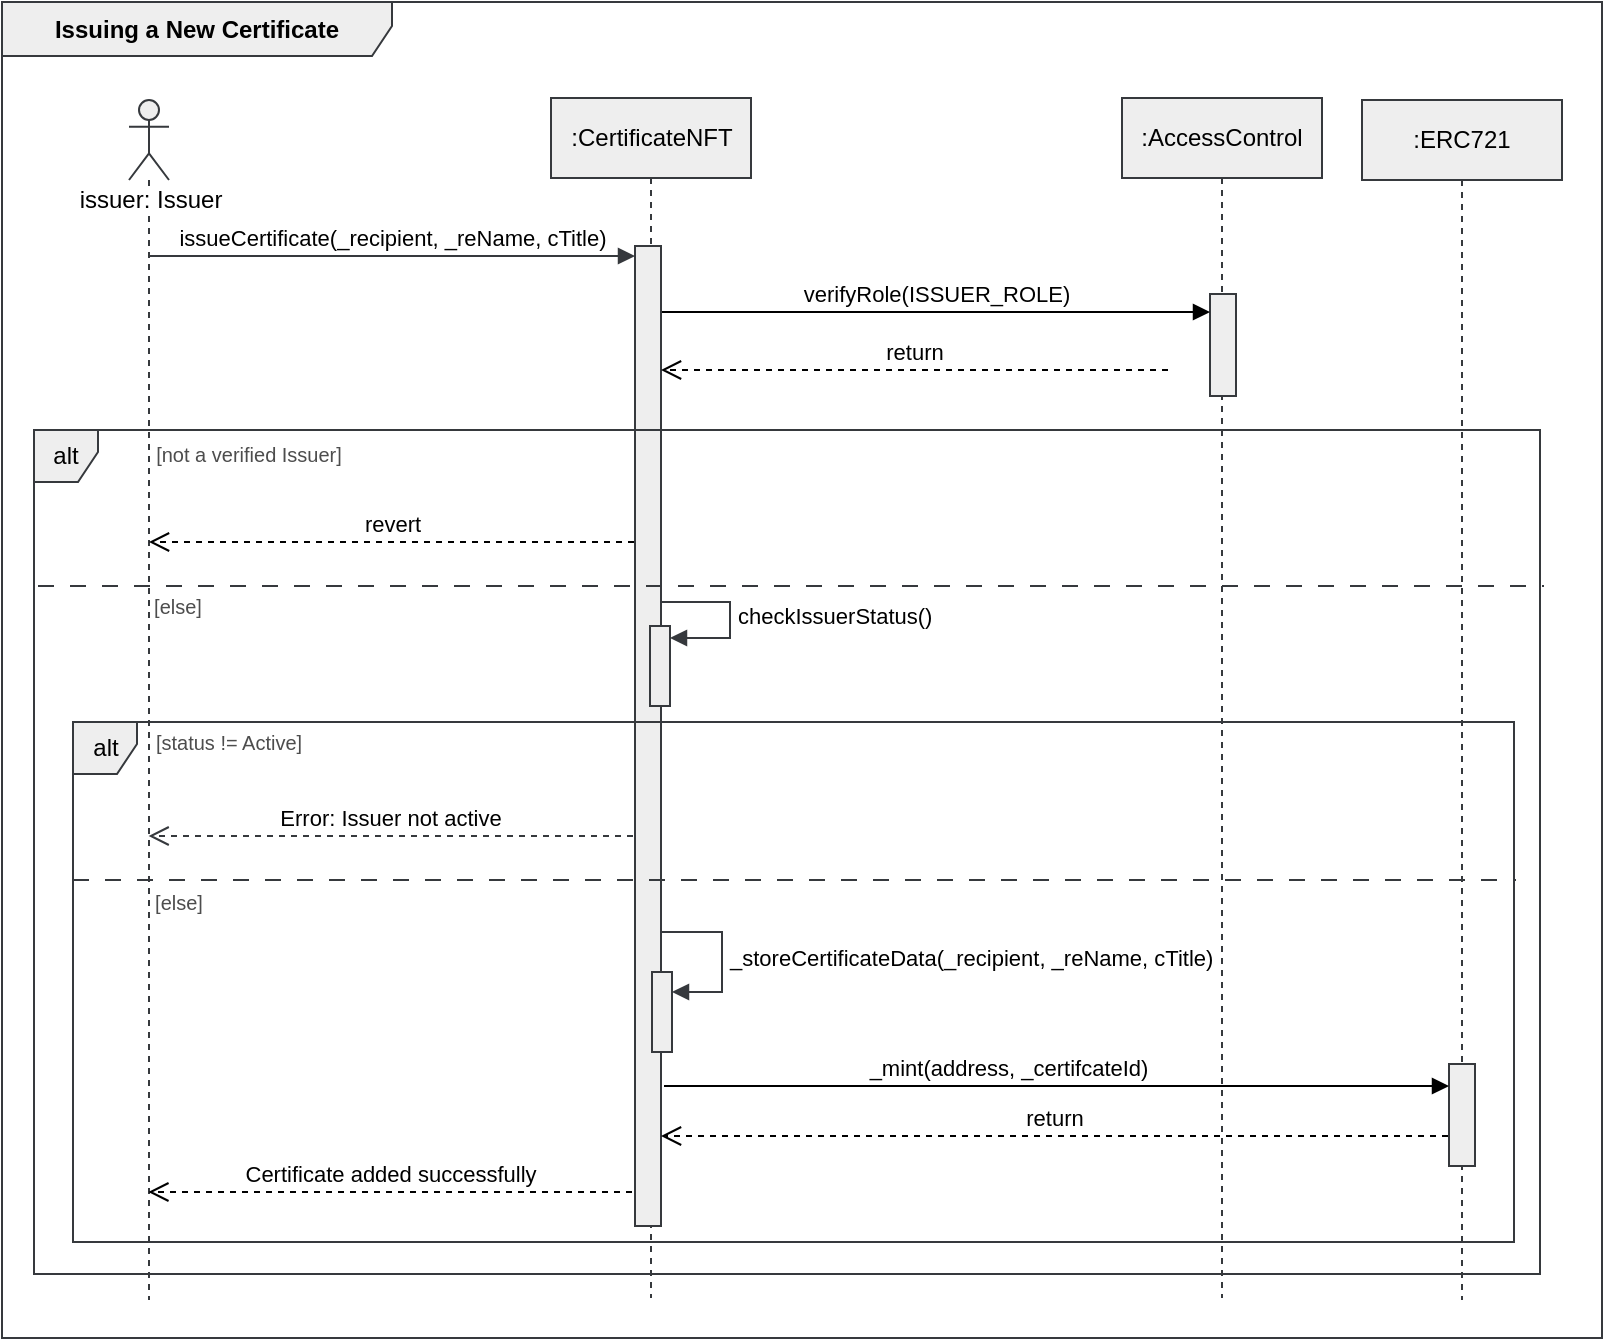 <mxfile version="28.0.6">
  <diagram name="Page-1" id="J0jDcTdTuW3iA6Uvwu4c">
    <mxGraphModel dx="595" dy="358" grid="0" gridSize="10" guides="1" tooltips="1" connect="1" arrows="1" fold="1" page="1" pageScale="1" pageWidth="850" pageHeight="1100" background="#FFFFFF" math="0" shadow="0">
      <root>
        <mxCell id="0" />
        <mxCell id="1" parent="0" />
        <mxCell id="Pph7oQHx4fXSbqczSDpd-34" value=":AccessControl" style="shape=umlLifeline;perimeter=lifelinePerimeter;whiteSpace=wrap;html=1;container=1;dropTarget=0;collapsible=0;recursiveResize=0;outlineConnect=0;portConstraint=eastwest;newEdgeStyle={&quot;curved&quot;:0,&quot;rounded&quot;:0};fillColor=#eeeeee;strokeColor=#36393d;fontColor=light-dark(#000000,#000000);" parent="1" vertex="1">
          <mxGeometry x="578" y="65" width="100" height="600" as="geometry" />
        </mxCell>
        <mxCell id="Pph7oQHx4fXSbqczSDpd-35" value="" style="html=1;points=[[0,0,0,0,5],[0,1,0,0,-5],[1,0,0,0,5],[1,1,0,0,-5]];perimeter=orthogonalPerimeter;outlineConnect=0;targetShapes=umlLifeline;portConstraint=eastwest;newEdgeStyle={&quot;curved&quot;:0,&quot;rounded&quot;:0};fillColor=#eeeeee;strokeColor=#36393d;fontColor=light-dark(#000000,#000000);" parent="Pph7oQHx4fXSbqczSDpd-34" vertex="1">
          <mxGeometry x="44" y="98" width="13" height="51" as="geometry" />
        </mxCell>
        <mxCell id="Pph7oQHx4fXSbqczSDpd-2" value="" style="shape=umlLifeline;perimeter=lifelinePerimeter;whiteSpace=wrap;html=1;container=1;dropTarget=0;collapsible=0;recursiveResize=0;outlineConnect=0;portConstraint=eastwest;newEdgeStyle={&quot;curved&quot;:0,&quot;rounded&quot;:0};participant=umlActor;fillColor=#eeeeee;strokeColor=#36393d;fontColor=light-dark(#000000,#000000);" parent="1" vertex="1">
          <mxGeometry x="81.5" y="66" width="20" height="600" as="geometry" />
        </mxCell>
        <mxCell id="Pph7oQHx4fXSbqczSDpd-3" value=":CertificateNFT" style="shape=umlLifeline;perimeter=lifelinePerimeter;whiteSpace=wrap;html=1;container=1;dropTarget=0;collapsible=0;recursiveResize=0;outlineConnect=0;portConstraint=eastwest;newEdgeStyle={&quot;curved&quot;:0,&quot;rounded&quot;:0};fillColor=#eeeeee;strokeColor=#36393d;fontColor=light-dark(#000000,#000000);" parent="1" vertex="1">
          <mxGeometry x="292.5" y="65" width="100" height="600" as="geometry" />
        </mxCell>
        <mxCell id="Pph7oQHx4fXSbqczSDpd-10" value="" style="html=1;points=[[0,0,0,0,5],[0,1,0,0,-5],[1,0,0,0,5],[1,1,0,0,-5]];perimeter=orthogonalPerimeter;outlineConnect=0;targetShapes=umlLifeline;portConstraint=eastwest;newEdgeStyle={&quot;curved&quot;:0,&quot;rounded&quot;:0};fillColor=#eeeeee;strokeColor=#36393d;fontColor=light-dark(#000000,#000000);" parent="Pph7oQHx4fXSbqczSDpd-3" vertex="1">
          <mxGeometry x="42" y="74" width="13" height="490" as="geometry" />
        </mxCell>
        <mxCell id="Pph7oQHx4fXSbqczSDpd-13" value="" style="html=1;points=[[0,0,0,0,5],[0,1,0,0,-5],[1,0,0,0,5],[1,1,0,0,-5]];perimeter=orthogonalPerimeter;outlineConnect=0;targetShapes=umlLifeline;portConstraint=eastwest;newEdgeStyle={&quot;curved&quot;:0,&quot;rounded&quot;:0};fillColor=#eeeeee;strokeColor=#36393d;fontColor=light-dark(#000000,#000000);" parent="Pph7oQHx4fXSbqczSDpd-3" vertex="1">
          <mxGeometry x="49.5" y="264" width="10" height="40" as="geometry" />
        </mxCell>
        <mxCell id="Pph7oQHx4fXSbqczSDpd-14" value="checkIssuerStatus()" style="html=1;align=left;spacingLeft=2;endArrow=block;rounded=0;edgeStyle=orthogonalEdgeStyle;curved=0;rounded=0;fillColor=#eeeeee;strokeColor=#36393d;fontColor=light-dark(#000000,#000000);labelBackgroundColor=none;" parent="Pph7oQHx4fXSbqczSDpd-3" target="Pph7oQHx4fXSbqczSDpd-13" edge="1">
          <mxGeometry x="-0.003" relative="1" as="geometry">
            <mxPoint x="54.5" y="252" as="sourcePoint" />
            <Array as="points">
              <mxPoint x="89.5" y="252" />
              <mxPoint x="89.5" y="270" />
            </Array>
            <mxPoint as="offset" />
          </mxGeometry>
        </mxCell>
        <mxCell id="Pph7oQHx4fXSbqczSDpd-11" value="issueCertificate(_recipient, _reName, cTitle)" style="html=1;verticalAlign=bottom;endArrow=block;curved=0;rounded=0;entryX=0;entryY=0;entryDx=0;entryDy=5;fillColor=#eeeeee;strokeColor=#36393d;fontColor=light-dark(#000000,#000000);labelBackgroundColor=none;" parent="1" source="Pph7oQHx4fXSbqczSDpd-2" target="Pph7oQHx4fXSbqczSDpd-10" edge="1">
          <mxGeometry x="-0.002" relative="1" as="geometry">
            <mxPoint x="264.5" y="140" as="sourcePoint" />
            <mxPoint as="offset" />
          </mxGeometry>
        </mxCell>
        <mxCell id="Pph7oQHx4fXSbqczSDpd-16" value="alt" style="shape=umlFrame;whiteSpace=wrap;html=1;pointerEvents=0;width=32;height=26;fillColor=#eeeeee;strokeColor=#36393d;fontColor=light-dark(#000000,#000000);" parent="1" vertex="1">
          <mxGeometry x="53.5" y="377" width="720.5" height="260" as="geometry" />
        </mxCell>
        <mxCell id="Pph7oQHx4fXSbqczSDpd-17" value="" style="line;strokeWidth=1;fillColor=#eeeeee;align=left;verticalAlign=middle;spacingTop=-1;spacingLeft=3;spacingRight=3;rotatable=0;labelPosition=right;points=[];portConstraint=eastwest;strokeColor=#36393d;dashed=1;dashPattern=8 8;fontColor=light-dark(#000000,#000000);" parent="1" vertex="1">
          <mxGeometry x="53.5" y="452" width="721.5" height="8" as="geometry" />
        </mxCell>
        <mxCell id="Pph7oQHx4fXSbqczSDpd-18" value="[status != Active]" style="text;html=1;align=center;verticalAlign=middle;resizable=0;points=[];autosize=1;fillColor=none;fontSize=10;fontColor=#4D4D4D;" parent="1" vertex="1">
          <mxGeometry x="85" y="375" width="91" height="24" as="geometry" />
        </mxCell>
        <mxCell id="Pph7oQHx4fXSbqczSDpd-19" value="Error: Issuer not active" style="html=1;verticalAlign=bottom;endArrow=open;dashed=1;endSize=8;curved=0;rounded=0;fillColor=#eeeeee;strokeColor=#36393d;fontColor=light-dark(#000000,#000000);labelBackgroundColor=none;" parent="1" edge="1">
          <mxGeometry x="0.002" relative="1" as="geometry">
            <mxPoint x="333.5" y="434" as="sourcePoint" />
            <mxPoint x="91.31" y="434" as="targetPoint" />
            <mxPoint as="offset" />
          </mxGeometry>
        </mxCell>
        <mxCell id="Pph7oQHx4fXSbqczSDpd-20" value="[else]" style="text;html=1;align=center;verticalAlign=middle;resizable=0;points=[];autosize=1;fillColor=none;fontSize=10;fontColor=#4D4D4D;" parent="1" vertex="1">
          <mxGeometry x="85" y="455" width="42" height="24" as="geometry" />
        </mxCell>
        <mxCell id="Pph7oQHx4fXSbqczSDpd-23" value="&lt;span class=&quot;notion-enable-hover&quot; data-token-index=&quot;0&quot; style=&quot;font-weight:600&quot;&gt;Issuing a New Certificate&lt;/span&gt;" style="shape=umlFrame;whiteSpace=wrap;html=1;pointerEvents=0;width=195;height=27;fillColor=#eeeeee;strokeColor=#36393d;fontColor=light-dark(#000000,#000000);" parent="1" vertex="1">
          <mxGeometry x="18" y="17" width="800" height="668" as="geometry" />
        </mxCell>
        <mxCell id="Pph7oQHx4fXSbqczSDpd-26" value="alt" style="shape=umlFrame;whiteSpace=wrap;html=1;pointerEvents=0;width=32;height=26;fillColor=#eeeeee;strokeColor=#36393d;fontColor=light-dark(#000000,#000000);" parent="1" vertex="1">
          <mxGeometry x="34" y="231" width="753" height="422" as="geometry" />
        </mxCell>
        <mxCell id="Pph7oQHx4fXSbqczSDpd-27" value="" style="line;strokeWidth=1;fillColor=#eeeeee;align=left;verticalAlign=middle;spacingTop=-1;spacingLeft=3;spacingRight=3;rotatable=0;labelPosition=right;points=[];portConstraint=eastwest;strokeColor=#36393d;dashed=1;dashPattern=8 8;fontColor=light-dark(#000000,#000000);" parent="1" vertex="1">
          <mxGeometry x="36" y="305" width="753" height="8" as="geometry" />
        </mxCell>
        <mxCell id="Pph7oQHx4fXSbqczSDpd-28" value="[else]" style="text;align=center;verticalAlign=middle;resizable=0;points=[];autosize=1;fillColor=none;labelBorderColor=none;fontSize=10;fontColor=#4D4D4D;" parent="1" vertex="1">
          <mxGeometry x="85" y="307" width="42" height="24" as="geometry" />
        </mxCell>
        <mxCell id="Pph7oQHx4fXSbqczSDpd-29" value="[not a verified Issuer]" style="text;align=center;verticalAlign=middle;resizable=0;points=[];autosize=1;fillColor=none;html=1;fontSize=10;fontColor=#4D4D4D;" parent="1" vertex="1">
          <mxGeometry x="85" y="231" width="111" height="24" as="geometry" />
        </mxCell>
        <mxCell id="Pph7oQHx4fXSbqczSDpd-31" value="revert" style="html=1;verticalAlign=bottom;endArrow=open;dashed=1;endSize=8;curved=0;rounded=0;strokeColor=light-dark(#000000,#000000);labelBackgroundColor=none;fontColor=light-dark(#000000,#000000);" parent="1" target="Pph7oQHx4fXSbqczSDpd-2" edge="1">
          <mxGeometry relative="1" as="geometry">
            <mxPoint x="334" y="287" as="sourcePoint" />
            <mxPoint x="254" y="287" as="targetPoint" />
          </mxGeometry>
        </mxCell>
        <mxCell id="Pph7oQHx4fXSbqczSDpd-33" value="verifyRole(ISSUER_ROLE)" style="html=1;verticalAlign=bottom;endArrow=block;curved=0;rounded=0;strokeColor=light-dark(#000000,#000000);labelBackgroundColor=none;fontColor=light-dark(#000000,#000000);" parent="1" target="Pph7oQHx4fXSbqczSDpd-35" edge="1">
          <mxGeometry width="80" relative="1" as="geometry">
            <mxPoint x="348" y="172" as="sourcePoint" />
            <mxPoint x="428" y="172" as="targetPoint" />
          </mxGeometry>
        </mxCell>
        <mxCell id="Pph7oQHx4fXSbqczSDpd-38" value="return" style="html=1;verticalAlign=bottom;endArrow=open;dashed=1;endSize=8;curved=0;rounded=0;strokeColor=light-dark(#000000,#000000);labelBackgroundColor=none;fontColor=light-dark(#000000,#000000);" parent="1" target="Pph7oQHx4fXSbqczSDpd-10" edge="1">
          <mxGeometry relative="1" as="geometry">
            <mxPoint x="601" y="201" as="sourcePoint" />
            <mxPoint x="521" y="201" as="targetPoint" />
          </mxGeometry>
        </mxCell>
        <mxCell id="Pph7oQHx4fXSbqczSDpd-39" value="issuer: Issuer" style="text;html=1;align=center;verticalAlign=middle;resizable=0;points=[];autosize=1;strokeColor=none;fillColor=none;labelBackgroundColor=default;" parent="1" vertex="1">
          <mxGeometry x="47.5" y="103" width="89" height="26" as="geometry" />
        </mxCell>
        <mxCell id="7d_uYu74Ha6h3CcS3V6C-4" value="" style="html=1;points=[[0,0,0,0,5],[0,1,0,0,-5],[1,0,0,0,5],[1,1,0,0,-5]];perimeter=orthogonalPerimeter;outlineConnect=0;targetShapes=umlLifeline;portConstraint=eastwest;newEdgeStyle={&quot;curved&quot;:0,&quot;rounded&quot;:0};fillColor=#eeeeee;strokeColor=#36393d;" parent="1" vertex="1">
          <mxGeometry x="343" y="502" width="10" height="40" as="geometry" />
        </mxCell>
        <mxCell id="7d_uYu74Ha6h3CcS3V6C-6" value="Certificate added successfully" style="html=1;verticalAlign=bottom;endArrow=open;dashed=1;endSize=8;curved=0;rounded=0;labelBackgroundColor=none;fontColor=light-dark(#000000,#000000);strokeColor=light-dark(#000000,#000000);" parent="1" edge="1">
          <mxGeometry x="-0.001" relative="1" as="geometry">
            <mxPoint x="333" y="612" as="sourcePoint" />
            <mxPoint x="91.167" y="612" as="targetPoint" />
            <mxPoint as="offset" />
          </mxGeometry>
        </mxCell>
        <mxCell id="7d_uYu74Ha6h3CcS3V6C-7" value=":ERC721" style="shape=umlLifeline;perimeter=lifelinePerimeter;whiteSpace=wrap;html=1;container=1;dropTarget=0;collapsible=0;recursiveResize=0;outlineConnect=0;portConstraint=eastwest;newEdgeStyle={&quot;curved&quot;:0,&quot;rounded&quot;:0};fillColor=#eeeeee;strokeColor=#36393d;fontColor=light-dark(#000000,#000000);" parent="1" vertex="1">
          <mxGeometry x="698" y="66" width="100" height="600" as="geometry" />
        </mxCell>
        <mxCell id="7d_uYu74Ha6h3CcS3V6C-12" value="" style="html=1;points=[[0,0,0,0,5],[0,1,0,0,-5],[1,0,0,0,5],[1,1,0,0,-5]];perimeter=orthogonalPerimeter;outlineConnect=0;targetShapes=umlLifeline;portConstraint=eastwest;newEdgeStyle={&quot;curved&quot;:0,&quot;rounded&quot;:0};fillColor=#eeeeee;strokeColor=#36393d;fontColor=light-dark(#000000,#000000);" parent="7d_uYu74Ha6h3CcS3V6C-7" vertex="1">
          <mxGeometry x="43.5" y="482" width="13" height="51" as="geometry" />
        </mxCell>
        <mxCell id="7d_uYu74Ha6h3CcS3V6C-11" value="_mint(address, _certifcateId)" style="html=1;verticalAlign=bottom;endArrow=block;curved=0;rounded=0;strokeColor=light-dark(#000000,#000000);labelBackgroundColor=none;fontColor=light-dark(#000000,#000000);" parent="1" target="7d_uYu74Ha6h3CcS3V6C-12" edge="1">
          <mxGeometry x="-0.125" width="80" relative="1" as="geometry">
            <mxPoint x="349" y="559" as="sourcePoint" />
            <mxPoint x="429" y="559" as="targetPoint" />
            <mxPoint as="offset" />
          </mxGeometry>
        </mxCell>
        <mxCell id="7d_uYu74Ha6h3CcS3V6C-13" value="return" style="html=1;verticalAlign=bottom;endArrow=open;dashed=1;endSize=8;curved=0;rounded=0;labelBackgroundColor=none;fontColor=light-dark(#000000,#000000);strokeColor=light-dark(#000000,#000000);" parent="1" edge="1">
          <mxGeometry relative="1" as="geometry">
            <mxPoint x="741" y="584" as="sourcePoint" />
            <mxPoint x="347.5" y="584" as="targetPoint" />
          </mxGeometry>
        </mxCell>
        <mxCell id="7d_uYu74Ha6h3CcS3V6C-5" value="_storeCertificateData(&lt;span style=&quot;text-align: center;&quot;&gt;_recipient, _reName, cTitle)&lt;/span&gt;" style="html=1;align=left;spacingLeft=2;endArrow=block;rounded=0;edgeStyle=orthogonalEdgeStyle;curved=0;rounded=0;fillColor=#eeeeee;strokeColor=#36393d;labelBackgroundColor=none;fontColor=light-dark(#000000,#000000);verticalAlign=middle;" parent="1" target="7d_uYu74Ha6h3CcS3V6C-4" edge="1">
          <mxGeometry x="0.006" relative="1" as="geometry">
            <mxPoint x="348" y="482" as="sourcePoint" />
            <Array as="points">
              <mxPoint x="378" y="512" />
            </Array>
            <mxPoint as="offset" />
          </mxGeometry>
        </mxCell>
      </root>
    </mxGraphModel>
  </diagram>
</mxfile>
